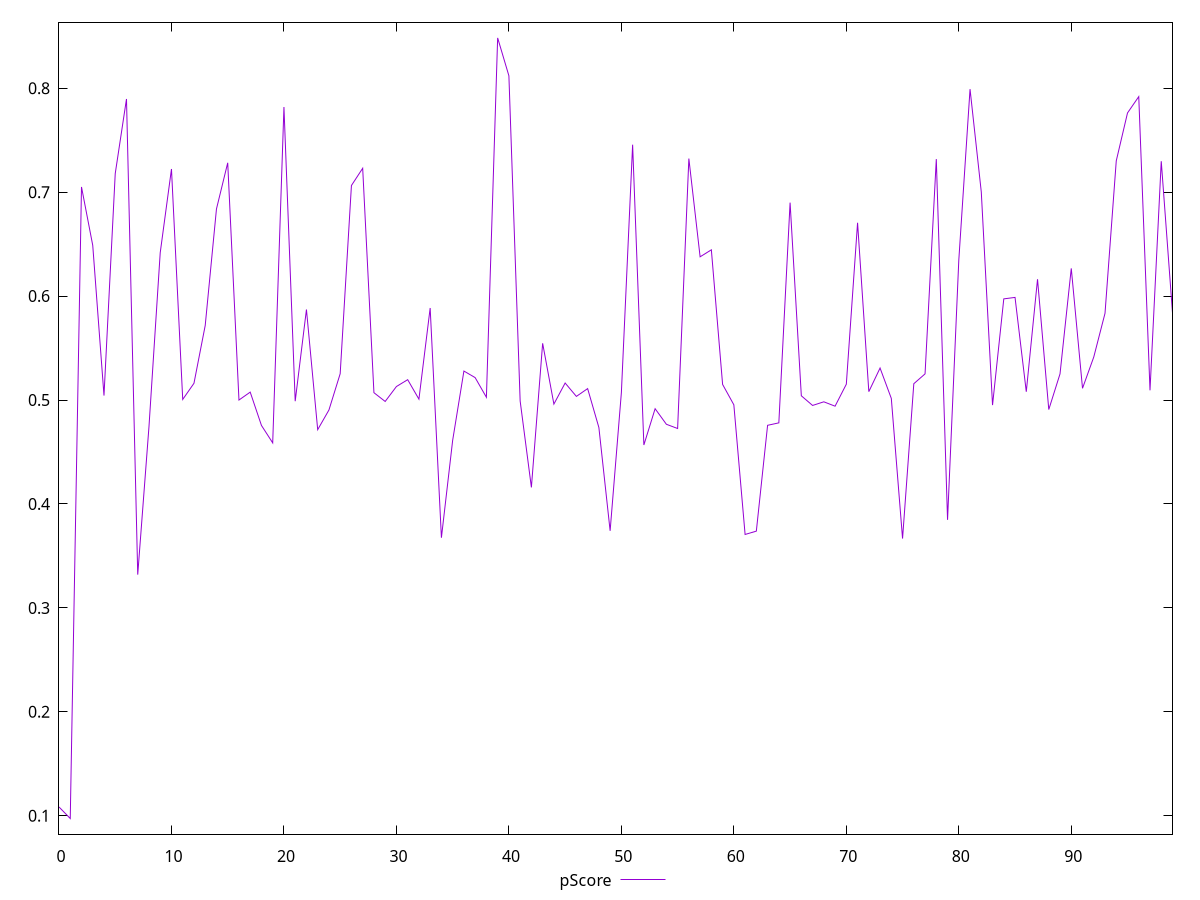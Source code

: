 reset

$pScore <<EOF
0 0.10843738511812184
1 0.09732632088402904
2 0.7050053996395168
3 0.6487949302362501
4 0.5042582310355801
5 0.7178725025361108
6 0.7896398566975551
7 0.33196992386326346
8 0.47445042114176145
9 0.6417932569111215
10 0.7222713605459533
11 0.500556149490862
12 0.5161115020660811
13 0.5717245543193487
14 0.6838313500649864
15 0.7282473903142102
16 0.4999906360337712
17 0.5076023517403886
18 0.47554421719576023
19 0.4587530286280138
20 0.7819355748741221
21 0.49887337884734345
22 0.5870721415650166
23 0.4714754246666457
24 0.4904133206159945
25 0.5253234640228646
26 0.7064107775743937
27 0.7229733874583832
28 0.5070504873519802
29 0.49861030160263786
30 0.5129820531516793
31 0.5195726924827431
32 0.5008238022064109
33 0.5885299335034012
34 0.3674939088352597
35 0.4612065077286359
36 0.5278676211967714
37 0.5215320136206802
38 0.5026384640999594
39 0.8484166999307551
40 0.8119427715091336
41 0.49909273184616315
42 0.41593209236827855
43 0.5545662437370245
44 0.49608652054300384
45 0.5163517283181106
46 0.5034792135311897
47 0.510975109127371
48 0.4735425349132387
49 0.37414162008958296
50 0.5070967047112009
51 0.7456808656623855
52 0.45672022716266264
53 0.4916355463695465
54 0.4766703865656733
55 0.47259680661505676
56 0.7323101899182234
57 0.6377918921544883
58 0.6445249481104174
59 0.5150034350133145
60 0.49539138562664053
61 0.3706420354690395
62 0.3738531986642301
63 0.4756636015814678
64 0.4780328694171896
65 0.6899443967781904
66 0.5040750662906062
67 0.49477958236431163
68 0.4982718255270659
69 0.49406779210448204
70 0.5152155475223479
71 0.6705694517596428
72 0.5080510902248248
73 0.5307760081401639
74 0.5015440184627571
75 0.3666837216415739
76 0.5156867894873072
77 0.5251626449520517
78 0.7318036307713879
79 0.38471810683442875
80 0.6345527582651245
81 0.7991201069928033
82 0.7001319887716524
83 0.495101219148617
84 0.5973193411317725
85 0.5987328473856928
86 0.5079423177450073
87 0.6162236929065175
88 0.4908247148199492
89 0.5251720626840313
90 0.626683912074824
91 0.5112626124395705
92 0.5413713962995659
93 0.5834512289039645
94 0.730125000170896
95 0.7762178291757881
96 0.791922428745244
97 0.509340786037795
98 0.7297500943756969
99 0.5838174643541518
EOF

set key outside below
set xrange [0:99]
set yrange [0.08230451330309452:0.8634385075116896]
set trange [0.08230451330309452:0.8634385075116896]
set terminal svg size 640, 500 enhanced background rgb 'white'
set output "report_00019_2021-02-10T18-14-37.922Z//speed-index/samples/pages+cached/pScore/values.svg"

plot $pScore title "pScore" with line

reset
